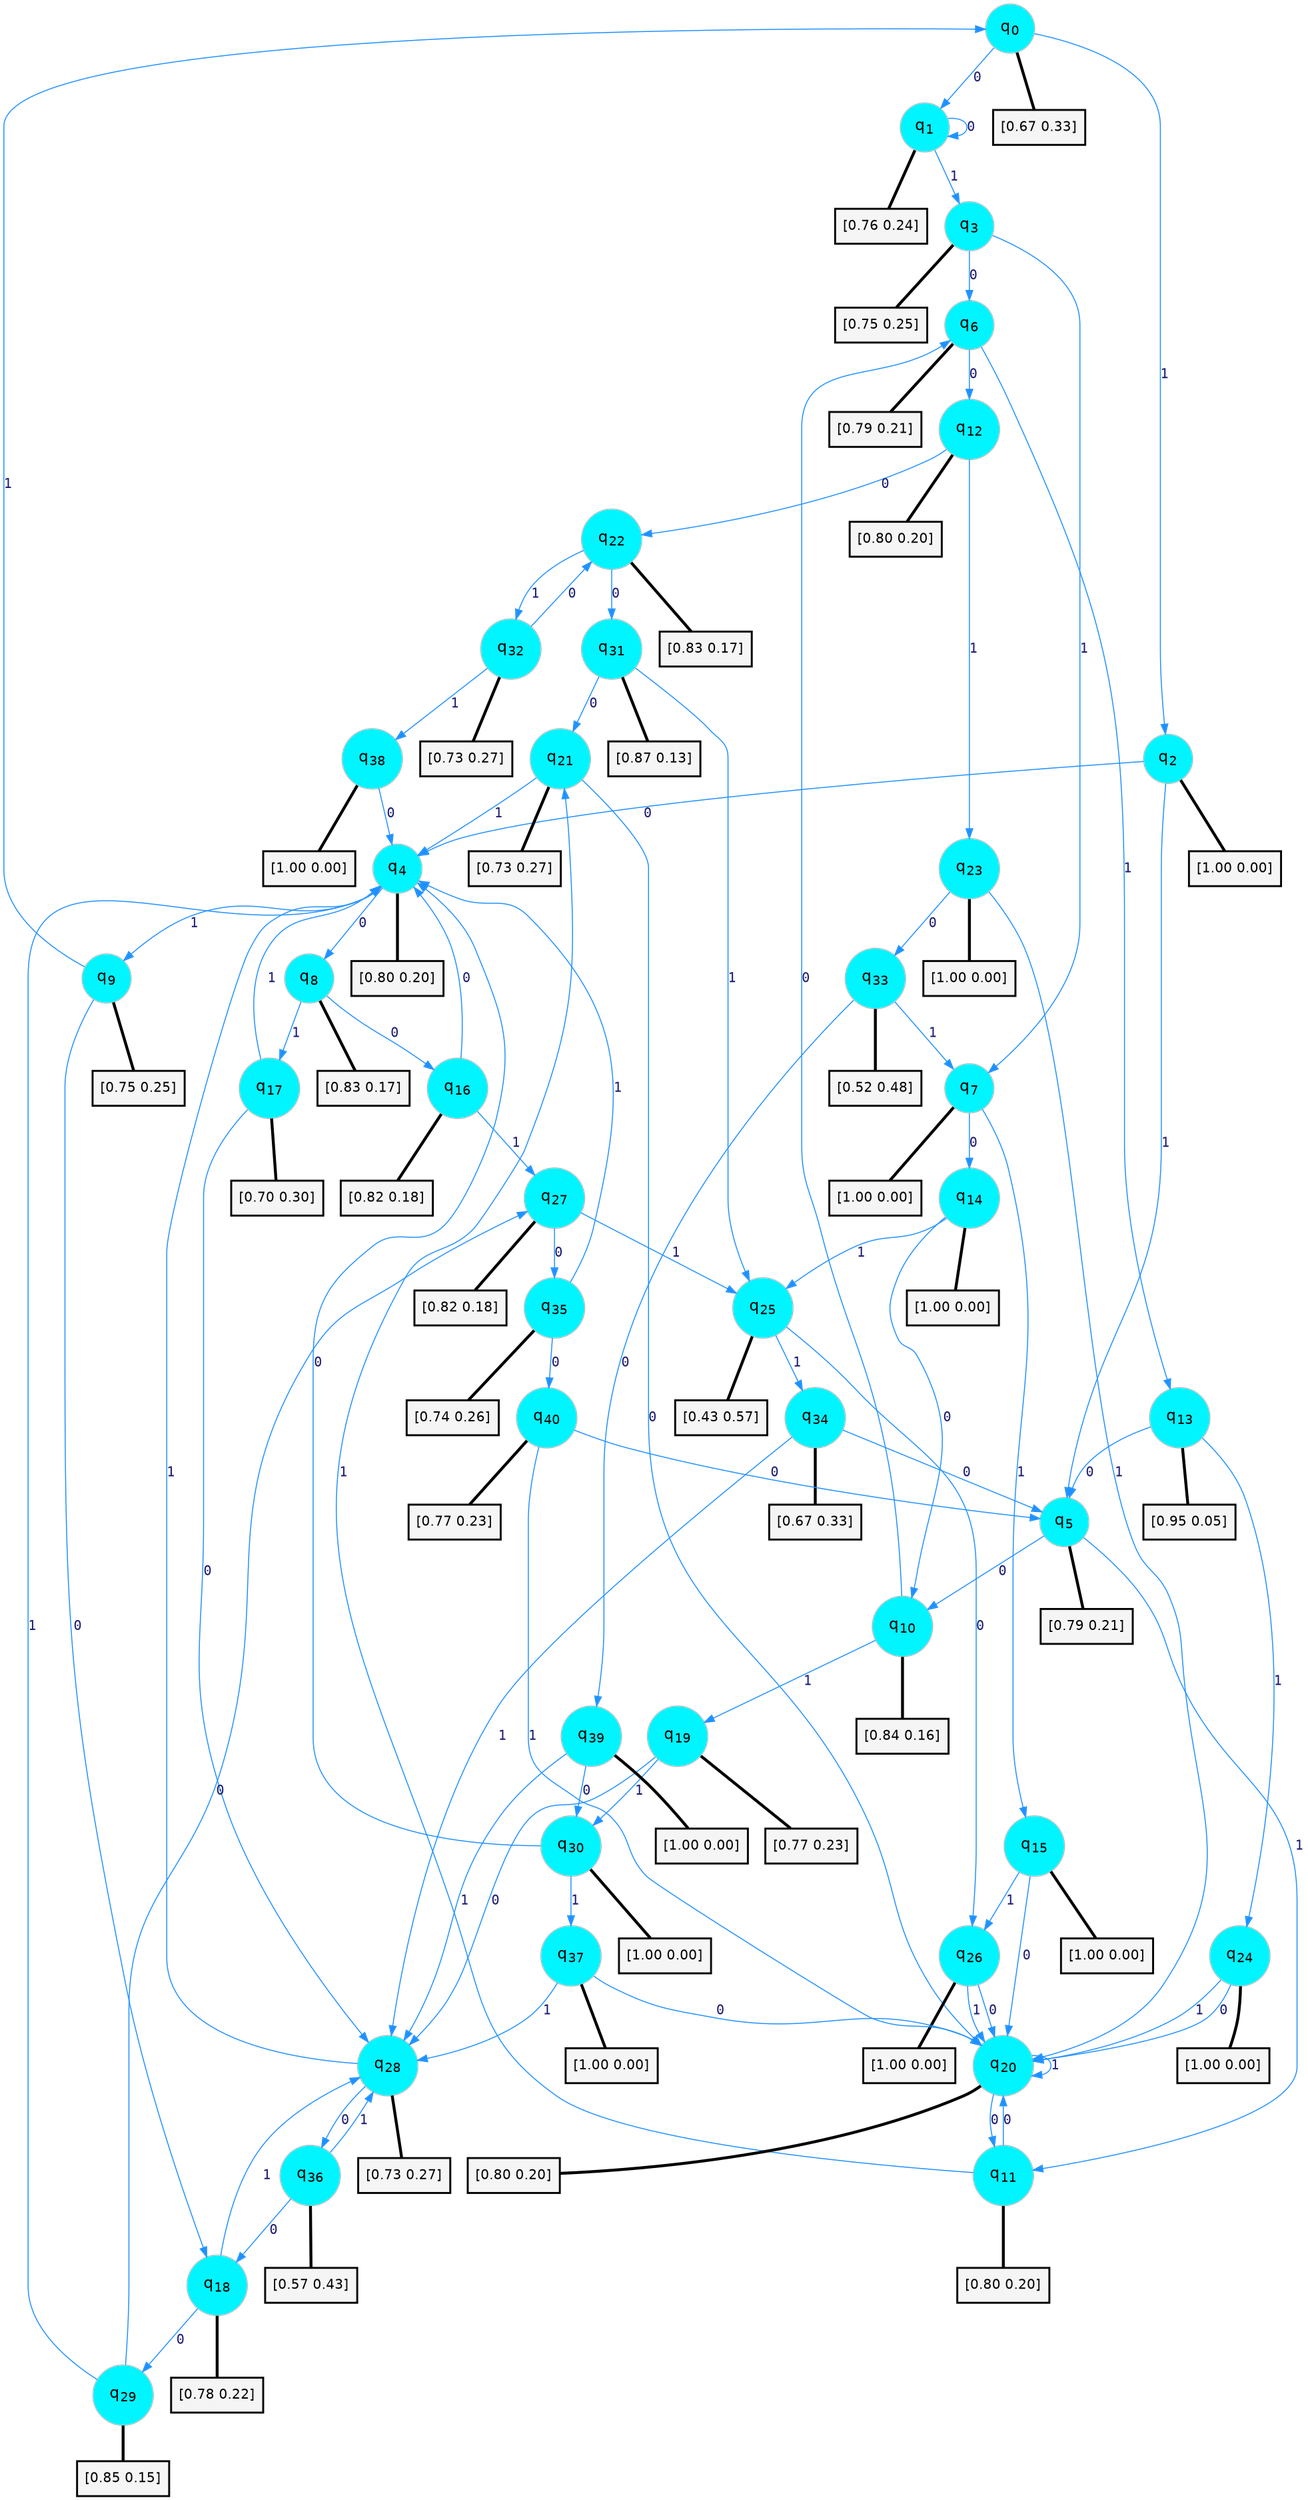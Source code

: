 digraph G {
graph [
bgcolor=transparent, dpi=300, rankdir=TD, size="40,25"];
node [
color=gray, fillcolor=turquoise1, fontcolor=black, fontname=Helvetica, fontsize=16, fontweight=bold, shape=circle, style=filled];
edge [
arrowsize=1, color=dodgerblue1, fontcolor=midnightblue, fontname=courier, fontweight=bold, penwidth=1, style=solid, weight=20];
0[label=<q<SUB>0</SUB>>];
1[label=<q<SUB>1</SUB>>];
2[label=<q<SUB>2</SUB>>];
3[label=<q<SUB>3</SUB>>];
4[label=<q<SUB>4</SUB>>];
5[label=<q<SUB>5</SUB>>];
6[label=<q<SUB>6</SUB>>];
7[label=<q<SUB>7</SUB>>];
8[label=<q<SUB>8</SUB>>];
9[label=<q<SUB>9</SUB>>];
10[label=<q<SUB>10</SUB>>];
11[label=<q<SUB>11</SUB>>];
12[label=<q<SUB>12</SUB>>];
13[label=<q<SUB>13</SUB>>];
14[label=<q<SUB>14</SUB>>];
15[label=<q<SUB>15</SUB>>];
16[label=<q<SUB>16</SUB>>];
17[label=<q<SUB>17</SUB>>];
18[label=<q<SUB>18</SUB>>];
19[label=<q<SUB>19</SUB>>];
20[label=<q<SUB>20</SUB>>];
21[label=<q<SUB>21</SUB>>];
22[label=<q<SUB>22</SUB>>];
23[label=<q<SUB>23</SUB>>];
24[label=<q<SUB>24</SUB>>];
25[label=<q<SUB>25</SUB>>];
26[label=<q<SUB>26</SUB>>];
27[label=<q<SUB>27</SUB>>];
28[label=<q<SUB>28</SUB>>];
29[label=<q<SUB>29</SUB>>];
30[label=<q<SUB>30</SUB>>];
31[label=<q<SUB>31</SUB>>];
32[label=<q<SUB>32</SUB>>];
33[label=<q<SUB>33</SUB>>];
34[label=<q<SUB>34</SUB>>];
35[label=<q<SUB>35</SUB>>];
36[label=<q<SUB>36</SUB>>];
37[label=<q<SUB>37</SUB>>];
38[label=<q<SUB>38</SUB>>];
39[label=<q<SUB>39</SUB>>];
40[label=<q<SUB>40</SUB>>];
41[label="[0.67 0.33]", shape=box,fontcolor=black, fontname=Helvetica, fontsize=14, penwidth=2, fillcolor=whitesmoke,color=black];
42[label="[0.76 0.24]", shape=box,fontcolor=black, fontname=Helvetica, fontsize=14, penwidth=2, fillcolor=whitesmoke,color=black];
43[label="[1.00 0.00]", shape=box,fontcolor=black, fontname=Helvetica, fontsize=14, penwidth=2, fillcolor=whitesmoke,color=black];
44[label="[0.75 0.25]", shape=box,fontcolor=black, fontname=Helvetica, fontsize=14, penwidth=2, fillcolor=whitesmoke,color=black];
45[label="[0.80 0.20]", shape=box,fontcolor=black, fontname=Helvetica, fontsize=14, penwidth=2, fillcolor=whitesmoke,color=black];
46[label="[0.79 0.21]", shape=box,fontcolor=black, fontname=Helvetica, fontsize=14, penwidth=2, fillcolor=whitesmoke,color=black];
47[label="[0.79 0.21]", shape=box,fontcolor=black, fontname=Helvetica, fontsize=14, penwidth=2, fillcolor=whitesmoke,color=black];
48[label="[1.00 0.00]", shape=box,fontcolor=black, fontname=Helvetica, fontsize=14, penwidth=2, fillcolor=whitesmoke,color=black];
49[label="[0.83 0.17]", shape=box,fontcolor=black, fontname=Helvetica, fontsize=14, penwidth=2, fillcolor=whitesmoke,color=black];
50[label="[0.75 0.25]", shape=box,fontcolor=black, fontname=Helvetica, fontsize=14, penwidth=2, fillcolor=whitesmoke,color=black];
51[label="[0.84 0.16]", shape=box,fontcolor=black, fontname=Helvetica, fontsize=14, penwidth=2, fillcolor=whitesmoke,color=black];
52[label="[0.80 0.20]", shape=box,fontcolor=black, fontname=Helvetica, fontsize=14, penwidth=2, fillcolor=whitesmoke,color=black];
53[label="[0.80 0.20]", shape=box,fontcolor=black, fontname=Helvetica, fontsize=14, penwidth=2, fillcolor=whitesmoke,color=black];
54[label="[0.95 0.05]", shape=box,fontcolor=black, fontname=Helvetica, fontsize=14, penwidth=2, fillcolor=whitesmoke,color=black];
55[label="[1.00 0.00]", shape=box,fontcolor=black, fontname=Helvetica, fontsize=14, penwidth=2, fillcolor=whitesmoke,color=black];
56[label="[1.00 0.00]", shape=box,fontcolor=black, fontname=Helvetica, fontsize=14, penwidth=2, fillcolor=whitesmoke,color=black];
57[label="[0.82 0.18]", shape=box,fontcolor=black, fontname=Helvetica, fontsize=14, penwidth=2, fillcolor=whitesmoke,color=black];
58[label="[0.70 0.30]", shape=box,fontcolor=black, fontname=Helvetica, fontsize=14, penwidth=2, fillcolor=whitesmoke,color=black];
59[label="[0.78 0.22]", shape=box,fontcolor=black, fontname=Helvetica, fontsize=14, penwidth=2, fillcolor=whitesmoke,color=black];
60[label="[0.77 0.23]", shape=box,fontcolor=black, fontname=Helvetica, fontsize=14, penwidth=2, fillcolor=whitesmoke,color=black];
61[label="[0.80 0.20]", shape=box,fontcolor=black, fontname=Helvetica, fontsize=14, penwidth=2, fillcolor=whitesmoke,color=black];
62[label="[0.73 0.27]", shape=box,fontcolor=black, fontname=Helvetica, fontsize=14, penwidth=2, fillcolor=whitesmoke,color=black];
63[label="[0.83 0.17]", shape=box,fontcolor=black, fontname=Helvetica, fontsize=14, penwidth=2, fillcolor=whitesmoke,color=black];
64[label="[1.00 0.00]", shape=box,fontcolor=black, fontname=Helvetica, fontsize=14, penwidth=2, fillcolor=whitesmoke,color=black];
65[label="[1.00 0.00]", shape=box,fontcolor=black, fontname=Helvetica, fontsize=14, penwidth=2, fillcolor=whitesmoke,color=black];
66[label="[0.43 0.57]", shape=box,fontcolor=black, fontname=Helvetica, fontsize=14, penwidth=2, fillcolor=whitesmoke,color=black];
67[label="[1.00 0.00]", shape=box,fontcolor=black, fontname=Helvetica, fontsize=14, penwidth=2, fillcolor=whitesmoke,color=black];
68[label="[0.82 0.18]", shape=box,fontcolor=black, fontname=Helvetica, fontsize=14, penwidth=2, fillcolor=whitesmoke,color=black];
69[label="[0.73 0.27]", shape=box,fontcolor=black, fontname=Helvetica, fontsize=14, penwidth=2, fillcolor=whitesmoke,color=black];
70[label="[0.85 0.15]", shape=box,fontcolor=black, fontname=Helvetica, fontsize=14, penwidth=2, fillcolor=whitesmoke,color=black];
71[label="[1.00 0.00]", shape=box,fontcolor=black, fontname=Helvetica, fontsize=14, penwidth=2, fillcolor=whitesmoke,color=black];
72[label="[0.87 0.13]", shape=box,fontcolor=black, fontname=Helvetica, fontsize=14, penwidth=2, fillcolor=whitesmoke,color=black];
73[label="[0.73 0.27]", shape=box,fontcolor=black, fontname=Helvetica, fontsize=14, penwidth=2, fillcolor=whitesmoke,color=black];
74[label="[0.52 0.48]", shape=box,fontcolor=black, fontname=Helvetica, fontsize=14, penwidth=2, fillcolor=whitesmoke,color=black];
75[label="[0.67 0.33]", shape=box,fontcolor=black, fontname=Helvetica, fontsize=14, penwidth=2, fillcolor=whitesmoke,color=black];
76[label="[0.74 0.26]", shape=box,fontcolor=black, fontname=Helvetica, fontsize=14, penwidth=2, fillcolor=whitesmoke,color=black];
77[label="[0.57 0.43]", shape=box,fontcolor=black, fontname=Helvetica, fontsize=14, penwidth=2, fillcolor=whitesmoke,color=black];
78[label="[1.00 0.00]", shape=box,fontcolor=black, fontname=Helvetica, fontsize=14, penwidth=2, fillcolor=whitesmoke,color=black];
79[label="[1.00 0.00]", shape=box,fontcolor=black, fontname=Helvetica, fontsize=14, penwidth=2, fillcolor=whitesmoke,color=black];
80[label="[1.00 0.00]", shape=box,fontcolor=black, fontname=Helvetica, fontsize=14, penwidth=2, fillcolor=whitesmoke,color=black];
81[label="[0.77 0.23]", shape=box,fontcolor=black, fontname=Helvetica, fontsize=14, penwidth=2, fillcolor=whitesmoke,color=black];
0->1 [label=0];
0->2 [label=1];
0->41 [arrowhead=none, penwidth=3,color=black];
1->1 [label=0];
1->3 [label=1];
1->42 [arrowhead=none, penwidth=3,color=black];
2->4 [label=0];
2->5 [label=1];
2->43 [arrowhead=none, penwidth=3,color=black];
3->6 [label=0];
3->7 [label=1];
3->44 [arrowhead=none, penwidth=3,color=black];
4->8 [label=0];
4->9 [label=1];
4->45 [arrowhead=none, penwidth=3,color=black];
5->10 [label=0];
5->11 [label=1];
5->46 [arrowhead=none, penwidth=3,color=black];
6->12 [label=0];
6->13 [label=1];
6->47 [arrowhead=none, penwidth=3,color=black];
7->14 [label=0];
7->15 [label=1];
7->48 [arrowhead=none, penwidth=3,color=black];
8->16 [label=0];
8->17 [label=1];
8->49 [arrowhead=none, penwidth=3,color=black];
9->18 [label=0];
9->0 [label=1];
9->50 [arrowhead=none, penwidth=3,color=black];
10->6 [label=0];
10->19 [label=1];
10->51 [arrowhead=none, penwidth=3,color=black];
11->20 [label=0];
11->21 [label=1];
11->52 [arrowhead=none, penwidth=3,color=black];
12->22 [label=0];
12->23 [label=1];
12->53 [arrowhead=none, penwidth=3,color=black];
13->5 [label=0];
13->24 [label=1];
13->54 [arrowhead=none, penwidth=3,color=black];
14->10 [label=0];
14->25 [label=1];
14->55 [arrowhead=none, penwidth=3,color=black];
15->20 [label=0];
15->26 [label=1];
15->56 [arrowhead=none, penwidth=3,color=black];
16->4 [label=0];
16->27 [label=1];
16->57 [arrowhead=none, penwidth=3,color=black];
17->28 [label=0];
17->4 [label=1];
17->58 [arrowhead=none, penwidth=3,color=black];
18->29 [label=0];
18->28 [label=1];
18->59 [arrowhead=none, penwidth=3,color=black];
19->28 [label=0];
19->30 [label=1];
19->60 [arrowhead=none, penwidth=3,color=black];
20->11 [label=0];
20->20 [label=1];
20->61 [arrowhead=none, penwidth=3,color=black];
21->20 [label=0];
21->4 [label=1];
21->62 [arrowhead=none, penwidth=3,color=black];
22->31 [label=0];
22->32 [label=1];
22->63 [arrowhead=none, penwidth=3,color=black];
23->33 [label=0];
23->20 [label=1];
23->64 [arrowhead=none, penwidth=3,color=black];
24->20 [label=0];
24->20 [label=1];
24->65 [arrowhead=none, penwidth=3,color=black];
25->26 [label=0];
25->34 [label=1];
25->66 [arrowhead=none, penwidth=3,color=black];
26->20 [label=0];
26->20 [label=1];
26->67 [arrowhead=none, penwidth=3,color=black];
27->35 [label=0];
27->25 [label=1];
27->68 [arrowhead=none, penwidth=3,color=black];
28->36 [label=0];
28->4 [label=1];
28->69 [arrowhead=none, penwidth=3,color=black];
29->27 [label=0];
29->4 [label=1];
29->70 [arrowhead=none, penwidth=3,color=black];
30->4 [label=0];
30->37 [label=1];
30->71 [arrowhead=none, penwidth=3,color=black];
31->21 [label=0];
31->25 [label=1];
31->72 [arrowhead=none, penwidth=3,color=black];
32->22 [label=0];
32->38 [label=1];
32->73 [arrowhead=none, penwidth=3,color=black];
33->39 [label=0];
33->7 [label=1];
33->74 [arrowhead=none, penwidth=3,color=black];
34->5 [label=0];
34->28 [label=1];
34->75 [arrowhead=none, penwidth=3,color=black];
35->40 [label=0];
35->4 [label=1];
35->76 [arrowhead=none, penwidth=3,color=black];
36->18 [label=0];
36->28 [label=1];
36->77 [arrowhead=none, penwidth=3,color=black];
37->20 [label=0];
37->28 [label=1];
37->78 [arrowhead=none, penwidth=3,color=black];
38->4 [label=0];
38->79 [arrowhead=none, penwidth=3,color=black];
39->30 [label=0];
39->28 [label=1];
39->80 [arrowhead=none, penwidth=3,color=black];
40->5 [label=0];
40->20 [label=1];
40->81 [arrowhead=none, penwidth=3,color=black];
}
